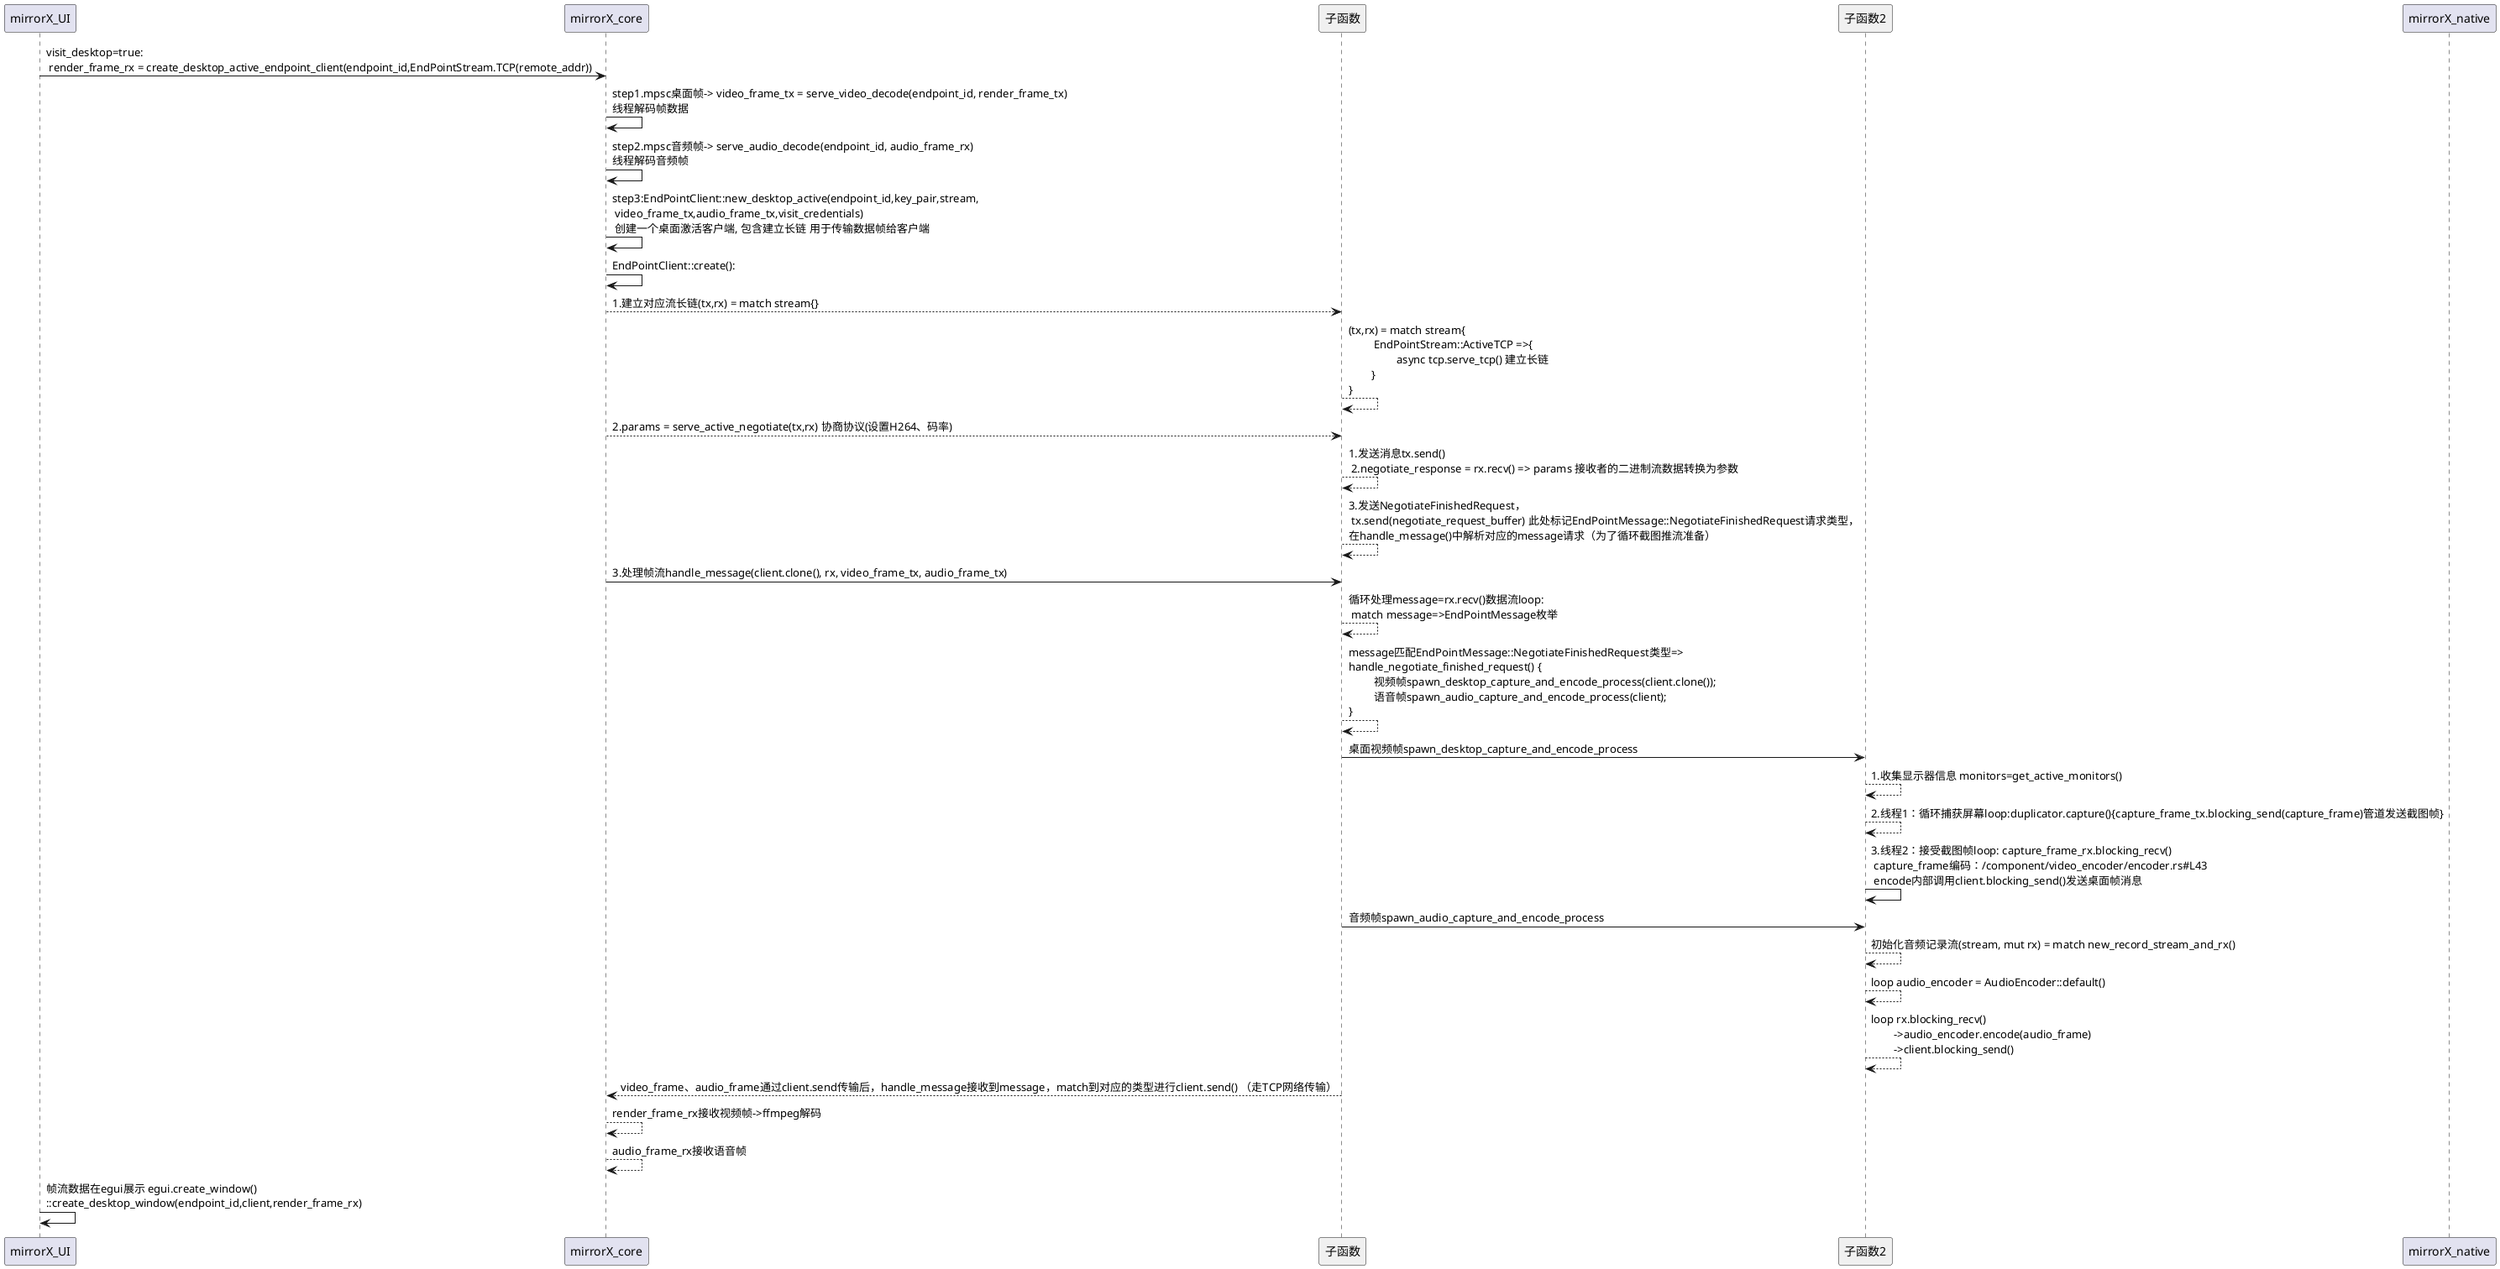 @startuml
'https://plantuml.com/sequence-diagram

participant mirrorX_UI as ui
participant mirrorX_core as core
participant 子函数 as fn #f0f0f0
participant 子函数2 as fn2 #f0f0f0
participant mirrorX_native as native


ui->core: visit_desktop=true: \n render_frame_rx = create_desktop_active_endpoint_client(endpoint_id,EndPointStream.TCP(remote_addr))
' endpoint_id = EndPointID::包含本地远端设备信息，本地远端ip:port
' stream = EndPointStream::ActiveTCP(endpoint_addr)
'
core->core: step1.mpsc桌面帧-> video_frame_tx = serve_video_decode(endpoint_id, render_frame_tx) \n线程解码帧数据
core->core: step2.mpsc音频帧-> serve_audio_decode(endpoint_id, audio_frame_rx) \n线程解码音频帧

'video_frame_tx 传递到子函数中，用于视频帧在内部屏幕抓取厚编码传输
'audio_frame_tx 同理
core->core: step3:EndPointClient::new_desktop_active(endpoint_id,key_pair,stream,\n video_frame_tx,audio_frame_tx,visit_credentials)\n 创建一个桌面激活客户端, 包含建立长链 用于传输数据帧给客户端
core->core: EndPointClient::create():
core-->fn: 1.建立对应流长链(tx,rx) = match stream{}
fn-->fn: (tx,rx) = match stream{\n \t EndPointStream::ActiveTCP =>{\n \t\t async tcp.serve_tcp() 建立长链 \n\t} \n}
core-->fn: 2.params = serve_active_negotiate(tx,rx) 协商协议(设置H264、码率)
fn-->fn: 1.发送消息tx.send() \n 2.negotiate_response = rx.recv() => params 接收者的二进制流数据转换为参数
fn-->fn: 3.发送NegotiateFinishedRequest，\n tx.send(negotiate_request_buffer) 此处标记EndPointMessage::NegotiateFinishedRequest请求类型，\n在handle_message()中解析对应的message请求（为了循环截图推流准备）
core->fn:3.处理帧流handle_message(client.clone(), rx, video_frame_tx, audio_frame_tx)
fn-->fn: 循环处理message=rx.recv()数据流loop: \n match message=>EndPointMessage枚举
fn-->fn: message匹配EndPointMessage::NegotiateFinishedRequest类型=> \nhandle_negotiate_finished_request() {\n \t 视频帧spawn_desktop_capture_and_encode_process(client.clone());\n \t 语音帧spawn_audio_capture_and_encode_process(client);\n}

fn->fn2: 桌面视频帧spawn_desktop_capture_and_encode_process
fn2-->fn2: 1.收集显示器信息 monitors=get_active_monitors()
fn2-->fn2: 2.线程1：循环捕获屏幕loop:duplicator.capture(){capture_frame_tx.blocking_send(capture_frame)管道发送截图帧}
fn2->fn2: 3.线程2：接受截图帧loop: capture_frame_rx.blocking_recv() \n capture_frame编码：/component/video_encoder/encoder.rs#L43 \n encode内部调用client.blocking_send()发送桌面帧消息

fn->fn2: 音频帧spawn_audio_capture_and_encode_process
fn2-->fn2: 初始化音频记录流(stream, mut rx) = match new_record_stream_and_rx()
fn2-->fn2: loop audio_encoder = AudioEncoder::default()
fn2-->fn2: loop rx.blocking_recv()\n\t->audio_encoder.encode(audio_frame)\n\t->client.blocking_send()
fn-->core: video_frame、audio_frame通过client.send传输后，handle_message接收到message，match到对应的类型进行client.send() （走TCP网络传输）
core-->core:render_frame_rx接收视频帧->ffmpeg解码
core-->core:audio_frame_rx接收语音帧


ui->ui:帧流数据在egui展示 egui.create_window()\n::create_desktop_window(endpoint_id,client,render_frame_rx)


@enduml
